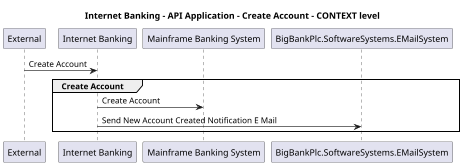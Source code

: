 @startuml
skinparam dpi 60

title Internet Banking - API Application - Create Account - CONTEXT level

participant "External" as C4InterFlow.SoftwareSystems.ExternalSystem
participant "Internet Banking" as BigBankPlc.SoftwareSystems.InternetBanking
participant "Mainframe Banking System" as BigBankPlc.SoftwareSystems.MainframeBankingSystem

C4InterFlow.SoftwareSystems.ExternalSystem -> BigBankPlc.SoftwareSystems.InternetBanking : Create Account
group Create Account
BigBankPlc.SoftwareSystems.InternetBanking -> BigBankPlc.SoftwareSystems.MainframeBankingSystem : Create Account
BigBankPlc.SoftwareSystems.InternetBanking -> BigBankPlc.SoftwareSystems.EMailSystem : Send New Account Created Notification E Mail
end


@enduml
